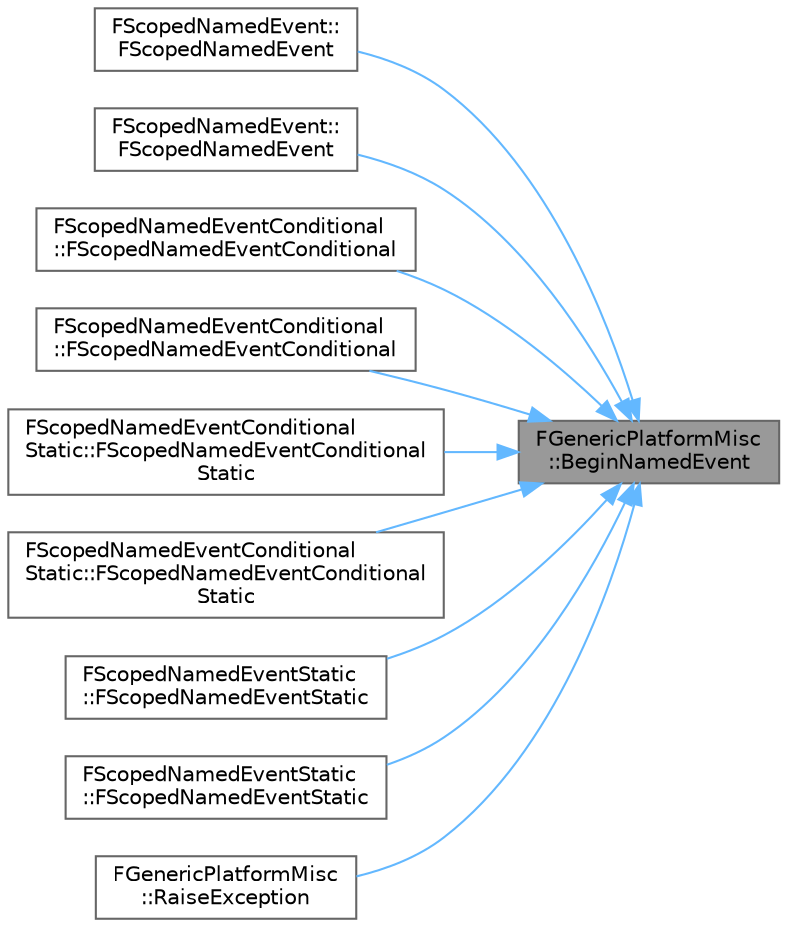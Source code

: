 digraph "FGenericPlatformMisc::BeginNamedEvent"
{
 // INTERACTIVE_SVG=YES
 // LATEX_PDF_SIZE
  bgcolor="transparent";
  edge [fontname=Helvetica,fontsize=10,labelfontname=Helvetica,labelfontsize=10];
  node [fontname=Helvetica,fontsize=10,shape=box,height=0.2,width=0.4];
  rankdir="RL";
  Node1 [id="Node000001",label="FGenericPlatformMisc\l::BeginNamedEvent",height=0.2,width=0.4,color="gray40", fillcolor="grey60", style="filled", fontcolor="black",tooltip=" "];
  Node1 -> Node2 [id="edge1_Node000001_Node000002",dir="back",color="steelblue1",style="solid",tooltip=" "];
  Node2 [id="Node000002",label="FScopedNamedEvent::\lFScopedNamedEvent",height=0.2,width=0.4,color="grey40", fillcolor="white", style="filled",URL="$d6/d7f/classFScopedNamedEvent.html#a541f828c4f46067bd3c985f26c145431",tooltip=" "];
  Node1 -> Node3 [id="edge2_Node000001_Node000003",dir="back",color="steelblue1",style="solid",tooltip=" "];
  Node3 [id="Node000003",label="FScopedNamedEvent::\lFScopedNamedEvent",height=0.2,width=0.4,color="grey40", fillcolor="white", style="filled",URL="$d6/d7f/classFScopedNamedEvent.html#ab5e8a944607a71d71586cecdb1e6426d",tooltip=" "];
  Node1 -> Node4 [id="edge3_Node000001_Node000004",dir="back",color="steelblue1",style="solid",tooltip=" "];
  Node4 [id="Node000004",label="FScopedNamedEventConditional\l::FScopedNamedEventConditional",height=0.2,width=0.4,color="grey40", fillcolor="white", style="filled",URL="$d7/d60/classFScopedNamedEventConditional.html#a68df2e8063e7917e268fd3621b726159",tooltip=" "];
  Node1 -> Node5 [id="edge4_Node000001_Node000005",dir="back",color="steelblue1",style="solid",tooltip=" "];
  Node5 [id="Node000005",label="FScopedNamedEventConditional\l::FScopedNamedEventConditional",height=0.2,width=0.4,color="grey40", fillcolor="white", style="filled",URL="$d7/d60/classFScopedNamedEventConditional.html#a5b60d63448b1384afe6175dbc33ac035",tooltip=" "];
  Node1 -> Node6 [id="edge5_Node000001_Node000006",dir="back",color="steelblue1",style="solid",tooltip=" "];
  Node6 [id="Node000006",label="FScopedNamedEventConditional\lStatic::FScopedNamedEventConditional\lStatic",height=0.2,width=0.4,color="grey40", fillcolor="white", style="filled",URL="$dd/dbe/classFScopedNamedEventConditionalStatic.html#a03a4b88d967d5ea6cc285c3559a5c0f4",tooltip=" "];
  Node1 -> Node7 [id="edge6_Node000001_Node000007",dir="back",color="steelblue1",style="solid",tooltip=" "];
  Node7 [id="Node000007",label="FScopedNamedEventConditional\lStatic::FScopedNamedEventConditional\lStatic",height=0.2,width=0.4,color="grey40", fillcolor="white", style="filled",URL="$dd/dbe/classFScopedNamedEventConditionalStatic.html#a3f79898d6b2583abe7ed109fe230d9b4",tooltip=" "];
  Node1 -> Node8 [id="edge7_Node000001_Node000008",dir="back",color="steelblue1",style="solid",tooltip=" "];
  Node8 [id="Node000008",label="FScopedNamedEventStatic\l::FScopedNamedEventStatic",height=0.2,width=0.4,color="grey40", fillcolor="white", style="filled",URL="$d8/d79/classFScopedNamedEventStatic.html#af8cb9608d880e7748e1fd8adf945452a",tooltip=" "];
  Node1 -> Node9 [id="edge8_Node000001_Node000009",dir="back",color="steelblue1",style="solid",tooltip=" "];
  Node9 [id="Node000009",label="FScopedNamedEventStatic\l::FScopedNamedEventStatic",height=0.2,width=0.4,color="grey40", fillcolor="white", style="filled",URL="$d8/d79/classFScopedNamedEventStatic.html#a7dd34ec2c83331f6d184d2b2f96bd814",tooltip=" "];
  Node1 -> Node10 [id="edge9_Node000001_Node000010",dir="back",color="steelblue1",style="solid",tooltip=" "];
  Node10 [id="Node000010",label="FGenericPlatformMisc\l::RaiseException",height=0.2,width=0.4,color="grey40", fillcolor="white", style="filled",URL="$d1/de8/structFGenericPlatformMisc.html#a1f33a1f319af06b3eda35b0a0d8c1fd0",tooltip=" "];
}
